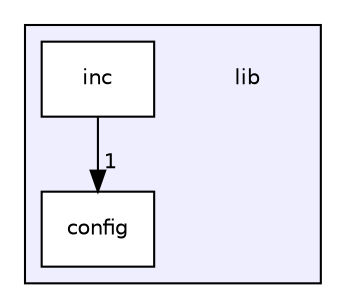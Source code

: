 digraph "lib" {
  compound=true
  node [ fontsize="10", fontname="Helvetica"];
  edge [ labelfontsize="10", labelfontname="Helvetica"];
  subgraph clusterdir_97aefd0d527b934f1d99a682da8fe6a9 {
    graph [ bgcolor="#eeeeff", pencolor="black", label="" URL="dir_97aefd0d527b934f1d99a682da8fe6a9.html"];
    dir_97aefd0d527b934f1d99a682da8fe6a9 [shape=plaintext label="lib"];
    dir_10e48b983f378c59dcd859736018b16d [shape=box label="config" color="black" fillcolor="white" style="filled" URL="dir_10e48b983f378c59dcd859736018b16d.html"];
    dir_e28231055b5b43926a736e18480856e7 [shape=box label="inc" color="black" fillcolor="white" style="filled" URL="dir_e28231055b5b43926a736e18480856e7.html"];
  }
  dir_e28231055b5b43926a736e18480856e7->dir_10e48b983f378c59dcd859736018b16d [headlabel="1", labeldistance=1.5 headhref="dir_000002_000001.html"];
}
